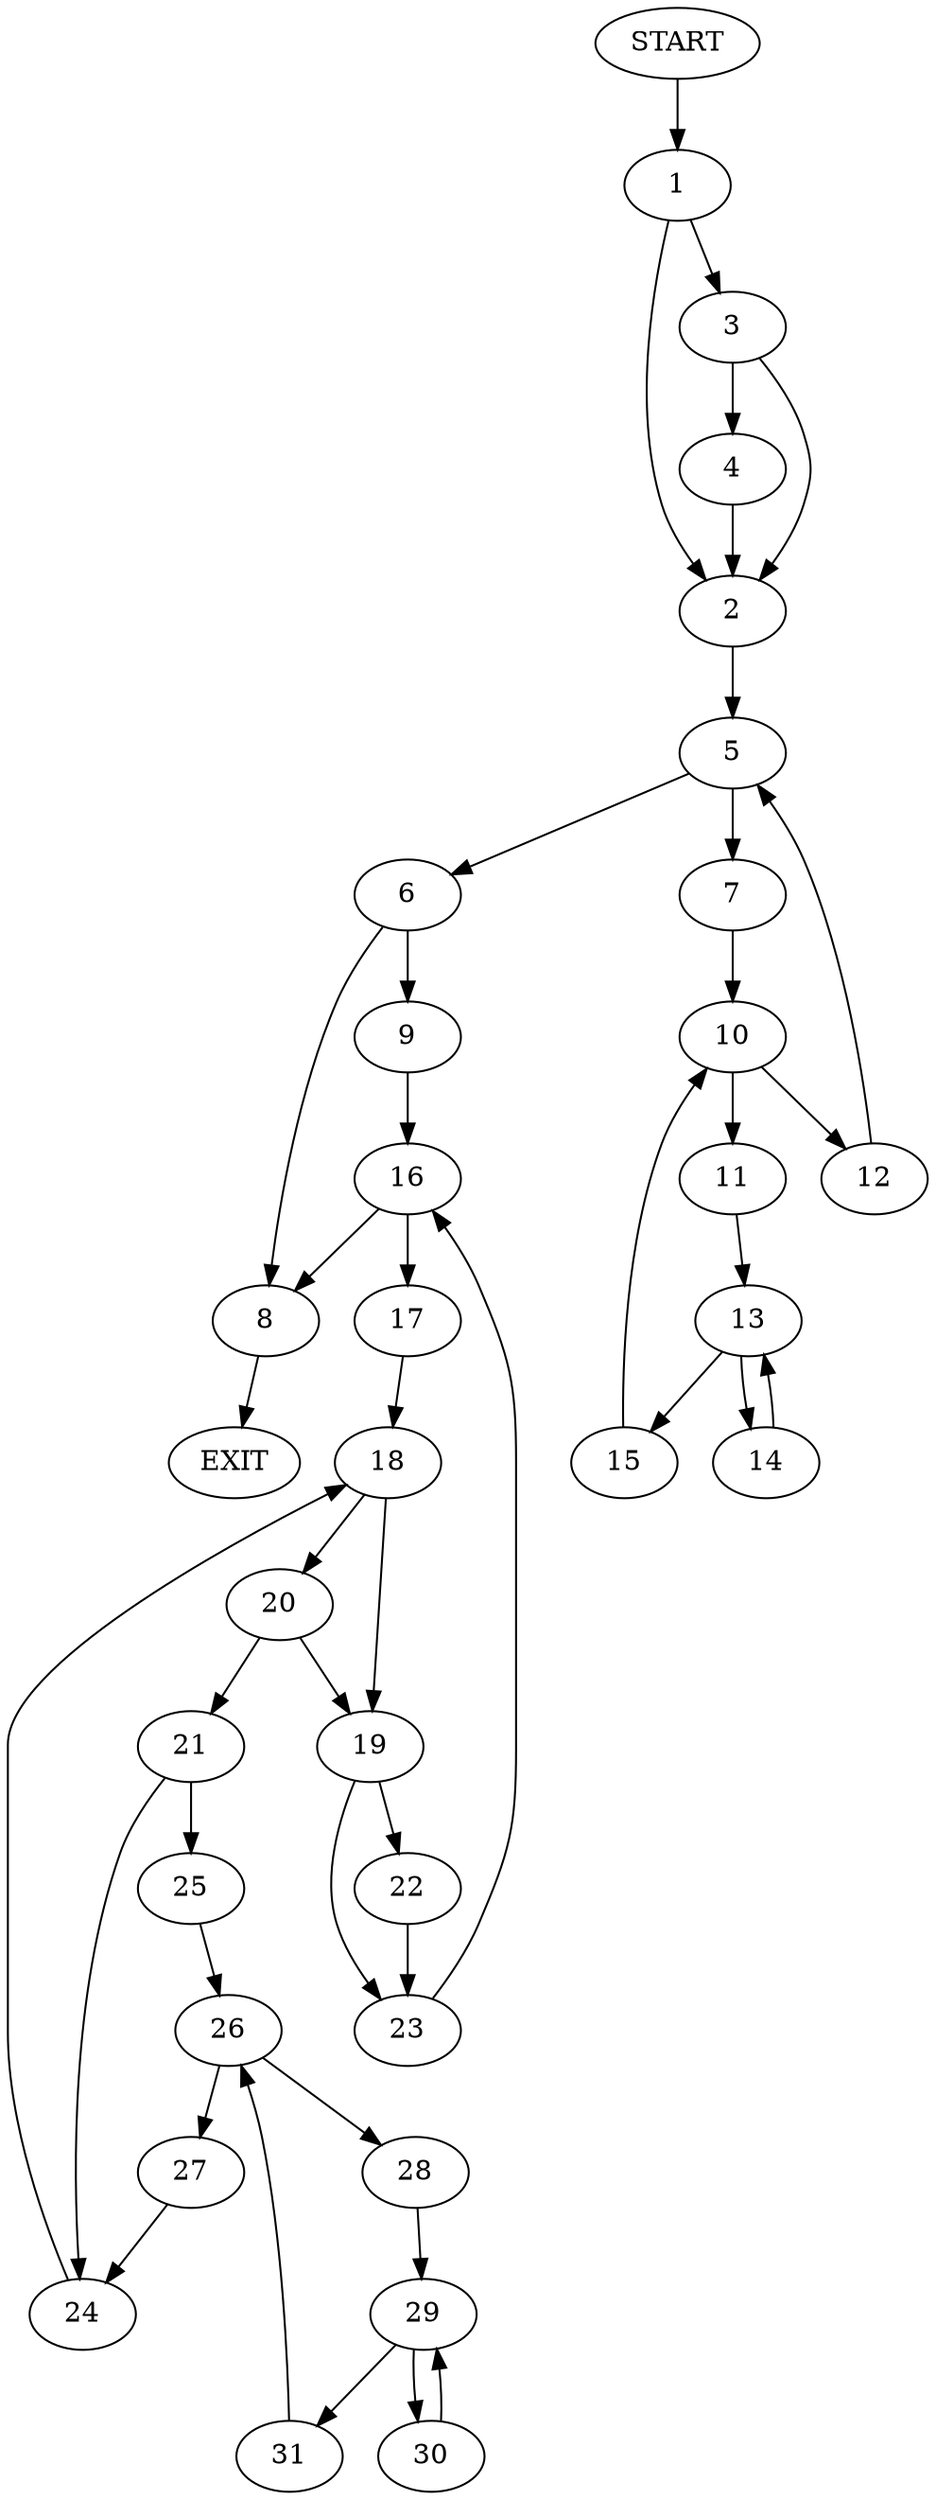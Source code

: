 digraph {
0 [label="START"]
32 [label="EXIT"]
0 -> 1
1 -> 2
1 -> 3
3 -> 4
3 -> 2
2 -> 5
4 -> 2
5 -> 6
5 -> 7
6 -> 8
6 -> 9
7 -> 10
10 -> 11
10 -> 12
12 -> 5
11 -> 13
13 -> 14
13 -> 15
15 -> 10
14 -> 13
9 -> 16
8 -> 32
16 -> 17
16 -> 8
17 -> 18
18 -> 19
18 -> 20
20 -> 21
20 -> 19
19 -> 22
19 -> 23
21 -> 24
21 -> 25
24 -> 18
25 -> 26
26 -> 27
26 -> 28
27 -> 24
28 -> 29
29 -> 30
29 -> 31
31 -> 26
30 -> 29
22 -> 23
23 -> 16
}
